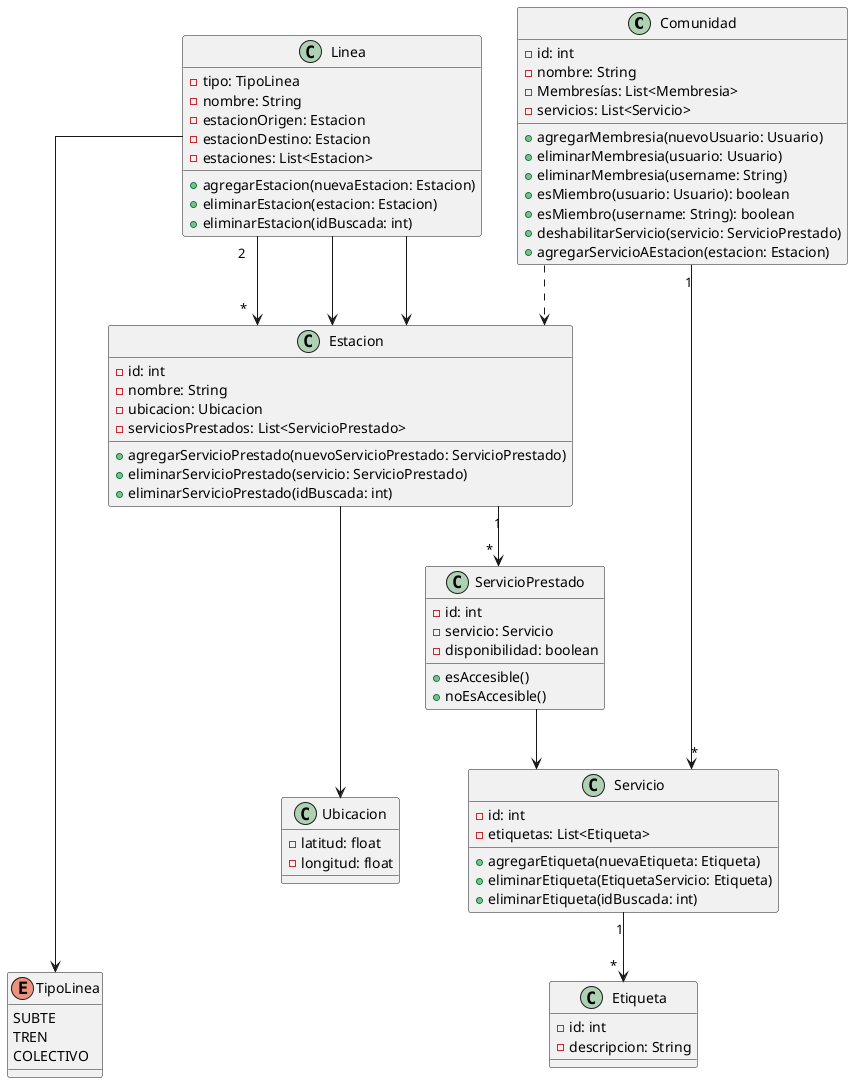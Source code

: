 @startuml
skinparam linetype ortho
    class Comunidad{
        -id: int
        -nombre: String
        -Membresías: List<Membresia>
        -servicios: List<Servicio>

        +agregarMembresia(nuevoUsuario: Usuario)
        +eliminarMembresia(usuario: Usuario)
        +eliminarMembresia(username: String)
        +esMiembro(usuario: Usuario): boolean
        +esMiembro(username: String): boolean
        +deshabilitarServicio(servicio: ServicioPrestado)
        +agregarServicioAEstacion(estacion: Estacion)
    }

    class Linea{
        - tipo: TipoLinea
        - nombre: String
        - estacionOrigen: Estacion
        - estacionDestino: Estacion
        - estaciones: List<Estacion>
        
        +agregarEstacion(nuevaEstacion: Estacion)
        +eliminarEstacion(estacion: Estacion)
        +eliminarEstacion(idBuscada: int)
    }

    enum TipoLinea {
        SUBTE
        TREN
        COLECTIVO
    }

    class Estacion{
    - id: int
    - nombre: String
    - ubicacion: Ubicacion
    - serviciosPrestados: List<ServicioPrestado>

    + agregarServicioPrestado(nuevoServicioPrestado: ServicioPrestado)
    + eliminarServicioPrestado(servicio: ServicioPrestado)
    + eliminarServicioPrestado(idBuscada: int)

    }
    
    class ServicioPrestado{
        -id: int
        -servicio: Servicio
        -disponibilidad: boolean

        + esAccesible()
        + noEsAccesible()
    }

    class Servicio{
        - id: int
        - etiquetas: List<Etiqueta>

        +agregarEtiqueta(nuevaEtiqueta: Etiqueta)
        +eliminarEtiqueta(EtiquetaServicio: Etiqueta)
        +eliminarEtiqueta(idBuscada: int)

    }

    class Ubicacion{
        -latitud: float
        -longitud: float
    }
    
    class Etiqueta{
        -id: int
        -descripcion: String
    }
    
    /'ASOCIACION'/

    Linea "2  " --> " * " Estacion
    Linea --> Estacion 
    Linea --> Estacion
    Linea -----> TipoLinea
    Estacion ---> Ubicacion

    Estacion "1   " --> " * " ServicioPrestado
    
    ServicioPrestado --> Servicio
    Servicio "1" --> "    * " Etiqueta

    Comunidad "1" --> "*" Servicio
    Comunidad ..> Estacion

@enduml